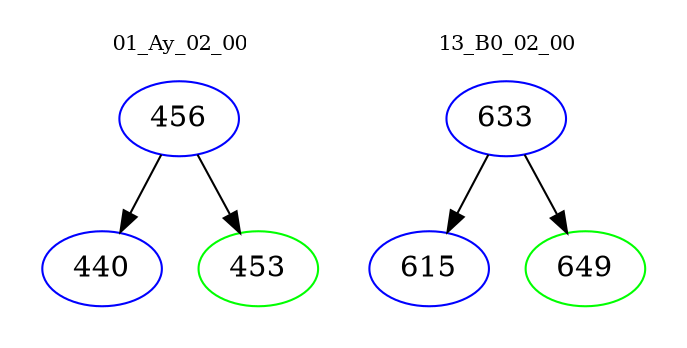 digraph{
subgraph cluster_0 {
color = white
label = "01_Ay_02_00";
fontsize=10;
T0_456 [label="456", color="blue"]
T0_456 -> T0_440 [color="black"]
T0_440 [label="440", color="blue"]
T0_456 -> T0_453 [color="black"]
T0_453 [label="453", color="green"]
}
subgraph cluster_1 {
color = white
label = "13_B0_02_00";
fontsize=10;
T1_633 [label="633", color="blue"]
T1_633 -> T1_615 [color="black"]
T1_615 [label="615", color="blue"]
T1_633 -> T1_649 [color="black"]
T1_649 [label="649", color="green"]
}
}
